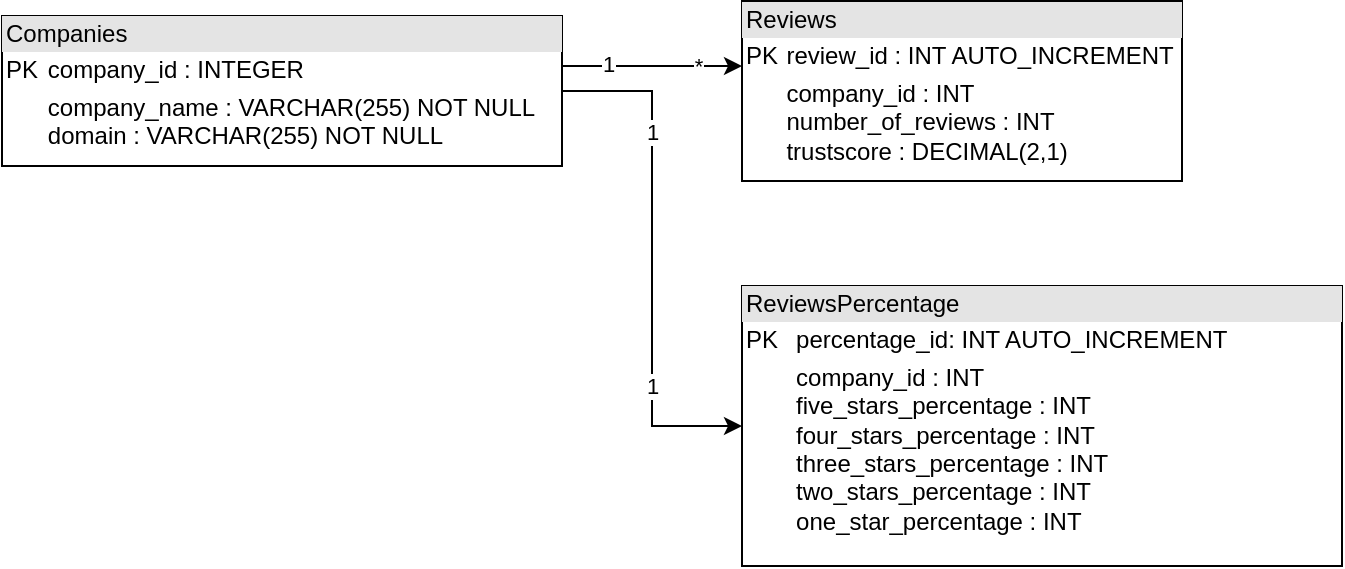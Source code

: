 <mxfile version="26.0.5">
  <diagram name="Page-1" id="c4acf3e9-155e-7222-9cf6-157b1a14988f">
    <mxGraphModel dx="983" dy="540" grid="1" gridSize="10" guides="1" tooltips="1" connect="1" arrows="1" fold="1" page="1" pageScale="1" pageWidth="850" pageHeight="1100" background="none" math="0" shadow="0">
      <root>
        <mxCell id="0" />
        <mxCell id="1" parent="0" />
        <mxCell id="7dvZf7LiVszjBfytihz6-6" style="edgeStyle=orthogonalEdgeStyle;rounded=0;orthogonalLoop=1;jettySize=auto;html=1;entryX=0;entryY=0.5;entryDx=0;entryDy=0;" edge="1" parent="1">
          <mxGeometry relative="1" as="geometry">
            <mxPoint x="320.0" y="70.0" as="sourcePoint" />
            <mxPoint x="410" y="70.0" as="targetPoint" />
          </mxGeometry>
        </mxCell>
        <mxCell id="7dvZf7LiVszjBfytihz6-9" value="*" style="edgeLabel;html=1;align=center;verticalAlign=middle;resizable=0;points=[];" vertex="1" connectable="0" parent="7dvZf7LiVszjBfytihz6-6">
          <mxGeometry x="0.497" relative="1" as="geometry">
            <mxPoint as="offset" />
          </mxGeometry>
        </mxCell>
        <mxCell id="7dvZf7LiVszjBfytihz6-16" value="1" style="edgeLabel;html=1;align=center;verticalAlign=middle;resizable=0;points=[];" vertex="1" connectable="0" parent="7dvZf7LiVszjBfytihz6-6">
          <mxGeometry x="-0.491" relative="1" as="geometry">
            <mxPoint y="-1" as="offset" />
          </mxGeometry>
        </mxCell>
        <mxCell id="7dvZf7LiVszjBfytihz6-1" value="&lt;div style=&quot;box-sizing: border-box; width: 100%; background: rgb(228, 228, 228); padding: 2px;&quot;&gt;Companies&lt;/div&gt;&lt;table style=&quot;width:100%;font-size:1em;&quot; cellpadding=&quot;2&quot; cellspacing=&quot;0&quot;&gt;&lt;tbody&gt;&lt;tr&gt;&lt;td&gt;PK&lt;/td&gt;&lt;td&gt;company_id : INTEGER&lt;/td&gt;&lt;/tr&gt;&lt;tr&gt;&lt;td&gt;&lt;br&gt;&lt;/td&gt;&lt;td&gt;company_name : VARCHAR(255) NOT NULL&lt;br&gt;domain : VARCHAR(255) NOT NULL&lt;/td&gt;&lt;/tr&gt;&lt;tr&gt;&lt;td&gt;&lt;/td&gt;&lt;td&gt;&lt;br&gt;&lt;/td&gt;&lt;/tr&gt;&lt;/tbody&gt;&lt;/table&gt;" style="verticalAlign=top;align=left;overflow=fill;html=1;whiteSpace=wrap;" vertex="1" parent="1">
          <mxGeometry x="40" y="45" width="280" height="75" as="geometry" />
        </mxCell>
        <mxCell id="7dvZf7LiVszjBfytihz6-2" value="&lt;div style=&quot;box-sizing: border-box; width: 100%; background: rgb(228, 228, 228); padding: 2px;&quot;&gt;Reviews&lt;/div&gt;&lt;table style=&quot;width:100%;font-size:1em;&quot; cellpadding=&quot;2&quot; cellspacing=&quot;0&quot;&gt;&lt;tbody&gt;&lt;tr&gt;&lt;td&gt;PK&lt;/td&gt;&lt;td&gt;review_id : INT AUTO_INCREMENT&lt;/td&gt;&lt;/tr&gt;&lt;tr&gt;&lt;td&gt;&lt;br&gt;&lt;/td&gt;&lt;td&gt;company_id : INT&lt;br&gt;number_of_reviews : INT&lt;br&gt;trustscore : DECIMAL(2,1)&lt;br&gt;&lt;br&gt;&lt;/td&gt;&lt;/tr&gt;&lt;tr&gt;&lt;td&gt;&lt;/td&gt;&lt;td&gt;&lt;br&gt;&lt;/td&gt;&lt;/tr&gt;&lt;/tbody&gt;&lt;/table&gt;" style="verticalAlign=top;align=left;overflow=fill;html=1;whiteSpace=wrap;" vertex="1" parent="1">
          <mxGeometry x="410" y="37.5" width="220" height="90" as="geometry" />
        </mxCell>
        <mxCell id="7dvZf7LiVszjBfytihz6-11" value="&lt;div style=&quot;box-sizing: border-box; width: 100%; background: rgb(228, 228, 228); padding: 2px;&quot;&gt;ReviewsPercentage&lt;/div&gt;&lt;table style=&quot;width:100%;font-size:1em;&quot; cellpadding=&quot;2&quot; cellspacing=&quot;0&quot;&gt;&lt;tbody&gt;&lt;tr&gt;&lt;td&gt;PK&lt;/td&gt;&lt;td&gt;percentage_id: INT AUTO_INCREMENT&lt;/td&gt;&lt;/tr&gt;&lt;tr&gt;&lt;td&gt;&lt;br&gt;&lt;/td&gt;&lt;td&gt;company_id : INT&lt;br&gt;five_stars_percentage : INT&lt;br&gt;four_stars_percentage : INT&lt;br&gt;three_stars_percentage : INT&lt;br&gt;two_stars_percentage : INT&lt;br&gt;one_star_percentage : INT&lt;br&gt;&lt;br&gt;&lt;/td&gt;&lt;/tr&gt;&lt;tr&gt;&lt;td&gt;&lt;/td&gt;&lt;td&gt;&lt;br&gt;&lt;/td&gt;&lt;/tr&gt;&lt;/tbody&gt;&lt;/table&gt;" style="verticalAlign=top;align=left;overflow=fill;html=1;whiteSpace=wrap;" vertex="1" parent="1">
          <mxGeometry x="410" y="180" width="300" height="140" as="geometry" />
        </mxCell>
        <mxCell id="7dvZf7LiVszjBfytihz6-12" style="edgeStyle=orthogonalEdgeStyle;rounded=0;orthogonalLoop=1;jettySize=auto;html=1;entryX=0;entryY=0.5;entryDx=0;entryDy=0;exitX=1;exitY=0.5;exitDx=0;exitDy=0;shadow=0;flowAnimation=0;fontSize=20;" edge="1" parent="1" source="7dvZf7LiVszjBfytihz6-1" target="7dvZf7LiVszjBfytihz6-11">
          <mxGeometry relative="1" as="geometry">
            <mxPoint x="330" y="93" as="sourcePoint" />
            <mxPoint x="420" y="93" as="targetPoint" />
          </mxGeometry>
        </mxCell>
        <mxCell id="7dvZf7LiVszjBfytihz6-13" value="1" style="edgeLabel;html=1;align=center;verticalAlign=middle;resizable=0;points=[];" vertex="1" connectable="0" parent="7dvZf7LiVszjBfytihz6-12">
          <mxGeometry x="0.497" relative="1" as="geometry">
            <mxPoint as="offset" />
          </mxGeometry>
        </mxCell>
        <mxCell id="7dvZf7LiVszjBfytihz6-14" value="1" style="edgeLabel;html=1;align=center;verticalAlign=middle;resizable=0;points=[];" vertex="1" connectable="0" parent="7dvZf7LiVszjBfytihz6-12">
          <mxGeometry x="-0.497" relative="1" as="geometry">
            <mxPoint as="offset" />
          </mxGeometry>
        </mxCell>
      </root>
    </mxGraphModel>
  </diagram>
</mxfile>
